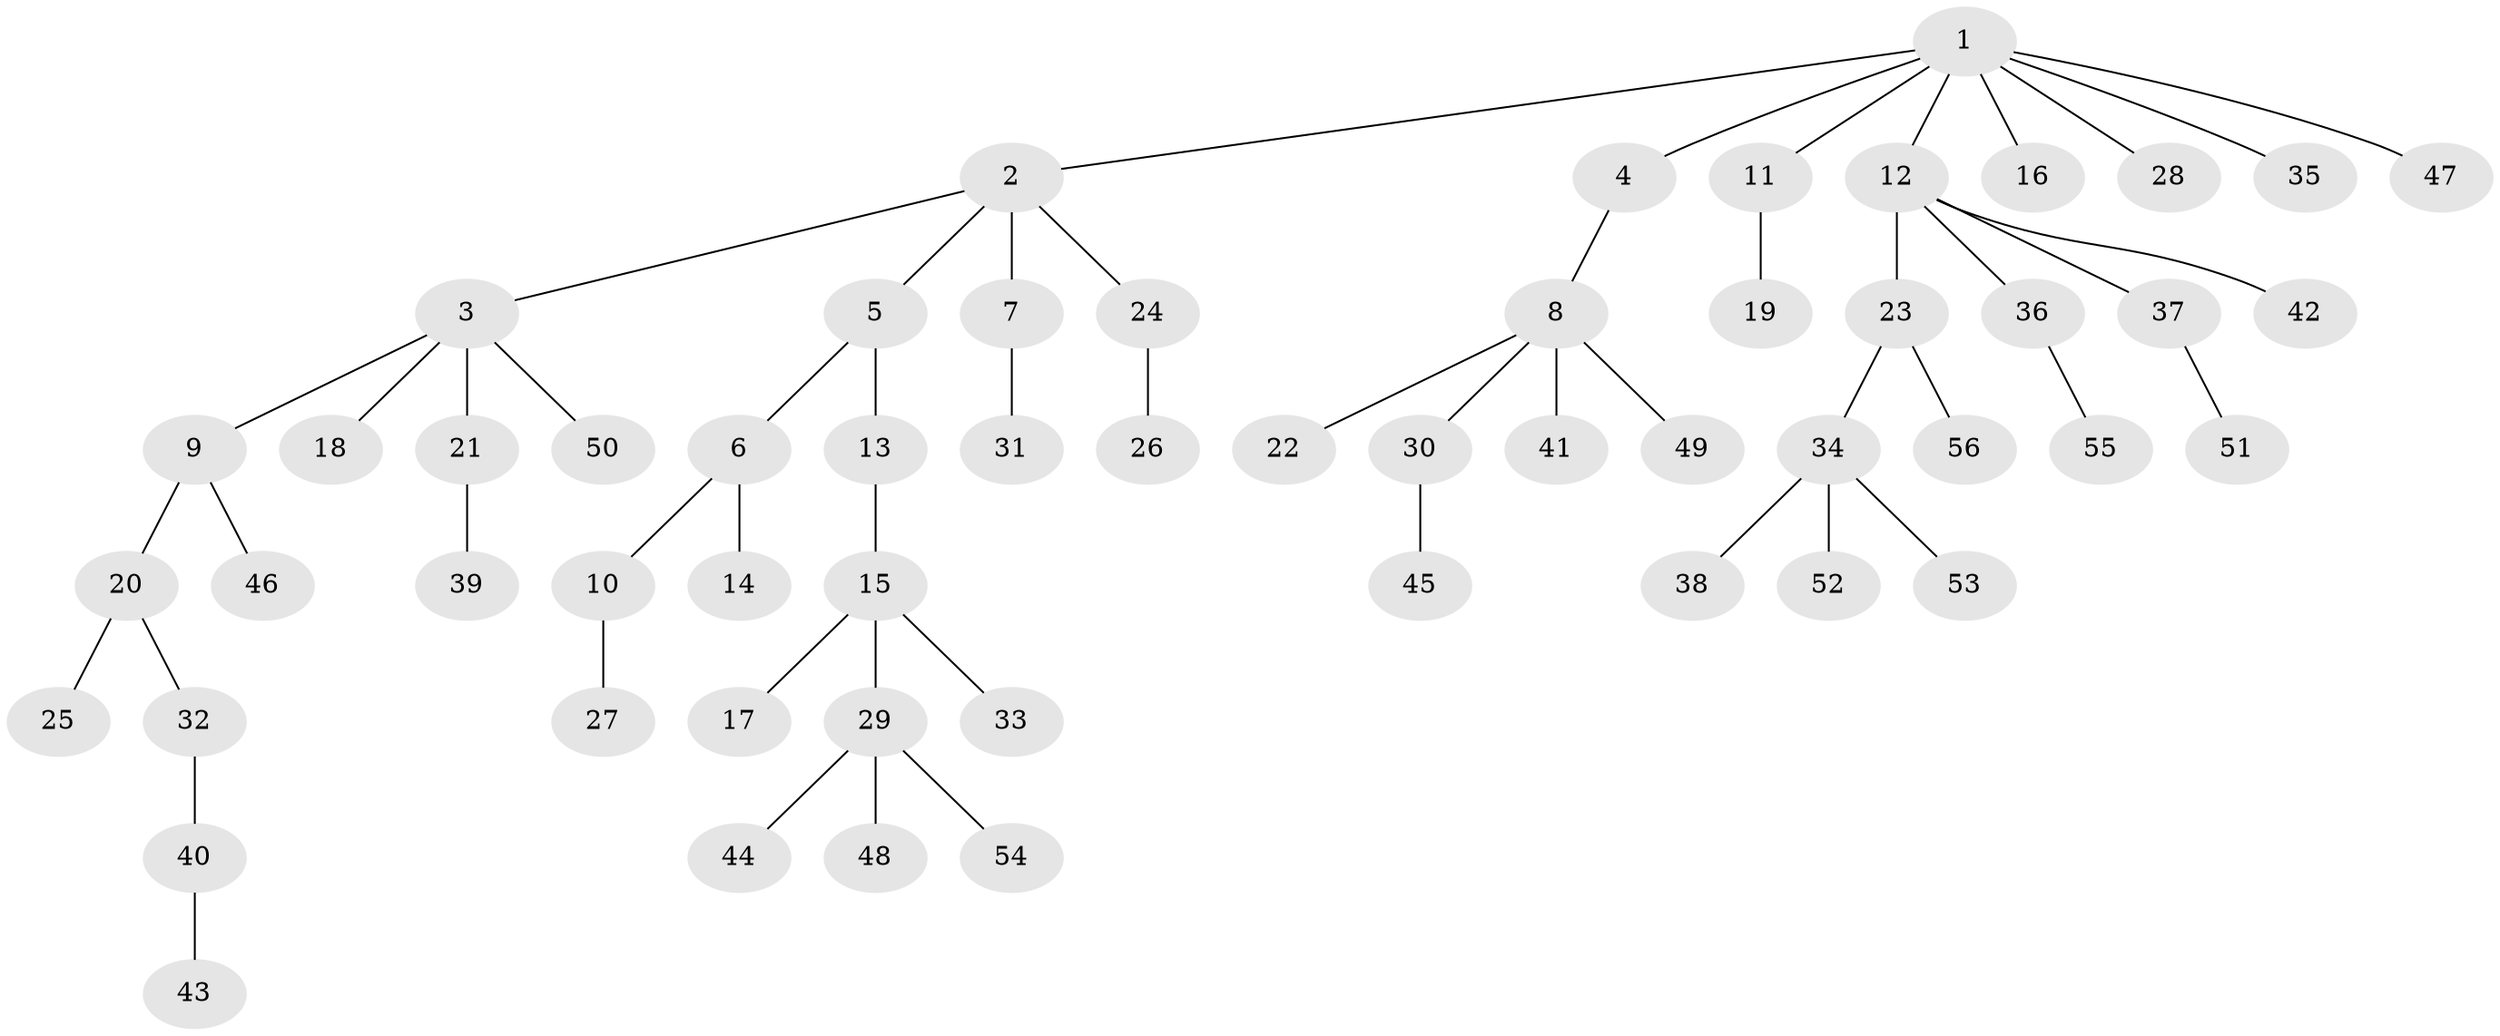 // Generated by graph-tools (version 1.1) at 2025/50/03/09/25 03:50:26]
// undirected, 56 vertices, 55 edges
graph export_dot {
graph [start="1"]
  node [color=gray90,style=filled];
  1;
  2;
  3;
  4;
  5;
  6;
  7;
  8;
  9;
  10;
  11;
  12;
  13;
  14;
  15;
  16;
  17;
  18;
  19;
  20;
  21;
  22;
  23;
  24;
  25;
  26;
  27;
  28;
  29;
  30;
  31;
  32;
  33;
  34;
  35;
  36;
  37;
  38;
  39;
  40;
  41;
  42;
  43;
  44;
  45;
  46;
  47;
  48;
  49;
  50;
  51;
  52;
  53;
  54;
  55;
  56;
  1 -- 2;
  1 -- 4;
  1 -- 11;
  1 -- 12;
  1 -- 16;
  1 -- 28;
  1 -- 35;
  1 -- 47;
  2 -- 3;
  2 -- 5;
  2 -- 7;
  2 -- 24;
  3 -- 9;
  3 -- 18;
  3 -- 21;
  3 -- 50;
  4 -- 8;
  5 -- 6;
  5 -- 13;
  6 -- 10;
  6 -- 14;
  7 -- 31;
  8 -- 22;
  8 -- 30;
  8 -- 41;
  8 -- 49;
  9 -- 20;
  9 -- 46;
  10 -- 27;
  11 -- 19;
  12 -- 23;
  12 -- 36;
  12 -- 37;
  12 -- 42;
  13 -- 15;
  15 -- 17;
  15 -- 29;
  15 -- 33;
  20 -- 25;
  20 -- 32;
  21 -- 39;
  23 -- 34;
  23 -- 56;
  24 -- 26;
  29 -- 44;
  29 -- 48;
  29 -- 54;
  30 -- 45;
  32 -- 40;
  34 -- 38;
  34 -- 52;
  34 -- 53;
  36 -- 55;
  37 -- 51;
  40 -- 43;
}
